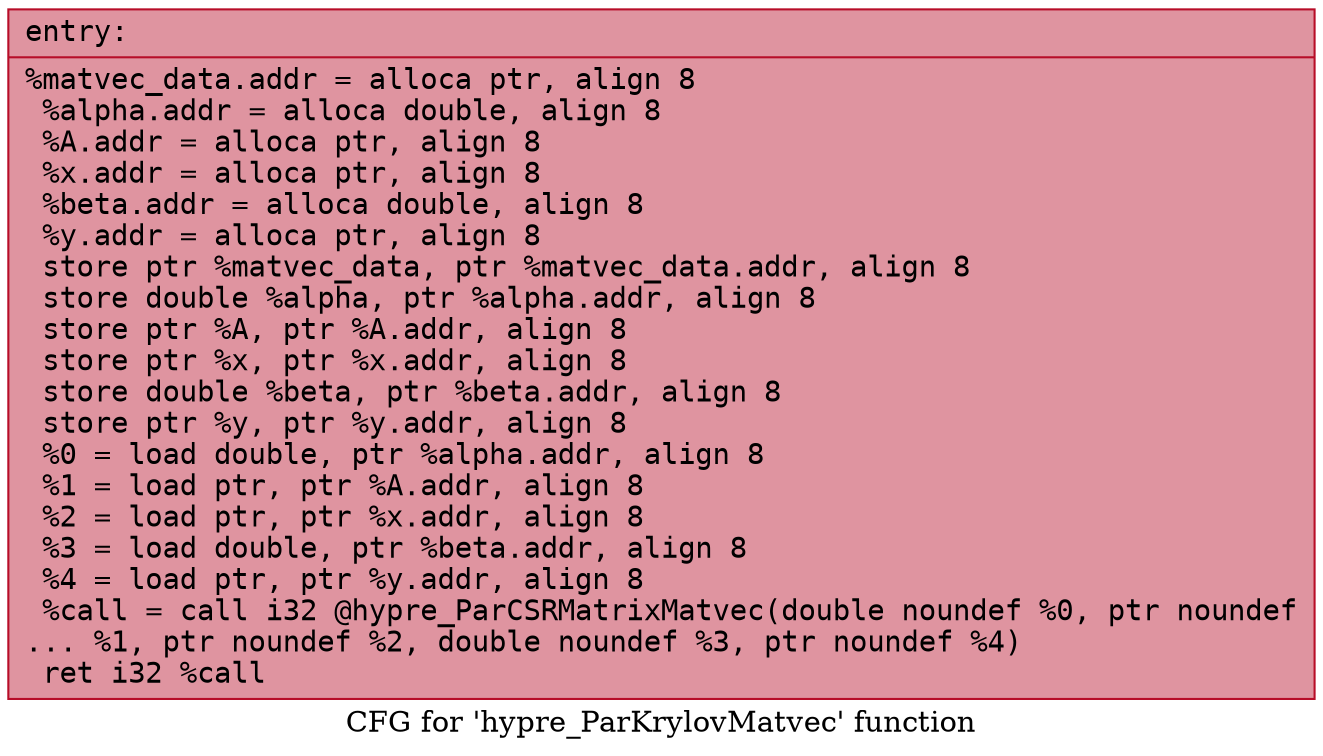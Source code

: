 digraph "CFG for 'hypre_ParKrylovMatvec' function" {
	label="CFG for 'hypre_ParKrylovMatvec' function";

	Node0x55795010e9b0 [shape=record,color="#b70d28ff", style=filled, fillcolor="#b70d2870" fontname="Courier",label="{entry:\l|  %matvec_data.addr = alloca ptr, align 8\l  %alpha.addr = alloca double, align 8\l  %A.addr = alloca ptr, align 8\l  %x.addr = alloca ptr, align 8\l  %beta.addr = alloca double, align 8\l  %y.addr = alloca ptr, align 8\l  store ptr %matvec_data, ptr %matvec_data.addr, align 8\l  store double %alpha, ptr %alpha.addr, align 8\l  store ptr %A, ptr %A.addr, align 8\l  store ptr %x, ptr %x.addr, align 8\l  store double %beta, ptr %beta.addr, align 8\l  store ptr %y, ptr %y.addr, align 8\l  %0 = load double, ptr %alpha.addr, align 8\l  %1 = load ptr, ptr %A.addr, align 8\l  %2 = load ptr, ptr %x.addr, align 8\l  %3 = load double, ptr %beta.addr, align 8\l  %4 = load ptr, ptr %y.addr, align 8\l  %call = call i32 @hypre_ParCSRMatrixMatvec(double noundef %0, ptr noundef\l... %1, ptr noundef %2, double noundef %3, ptr noundef %4)\l  ret i32 %call\l}"];
}
